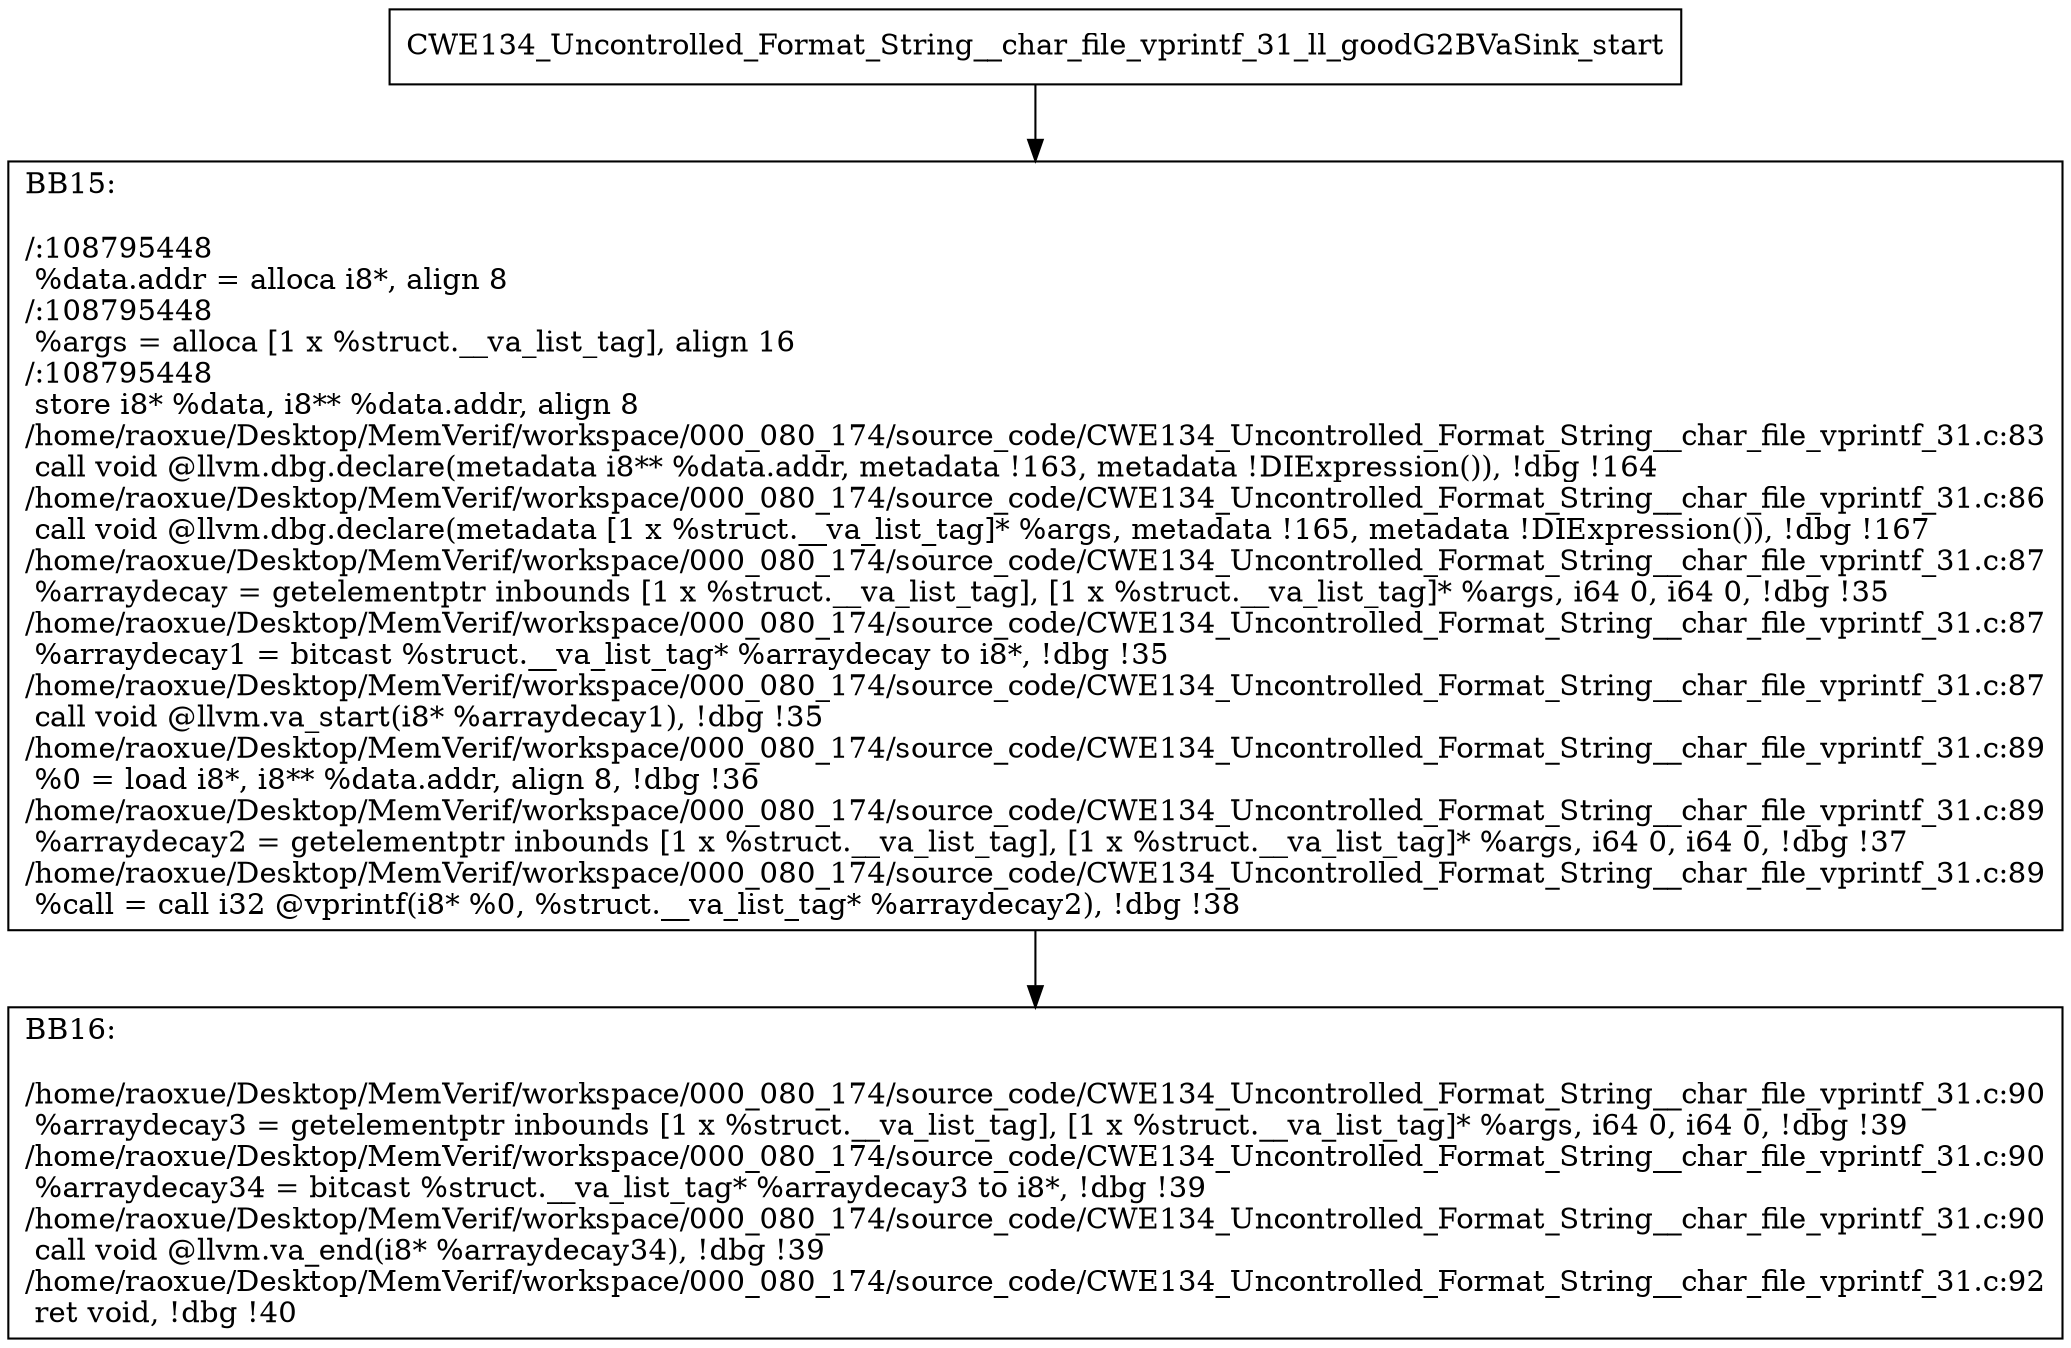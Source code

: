 digraph "CFG for'CWE134_Uncontrolled_Format_String__char_file_vprintf_31_ll_goodG2BVaSink' function" {
	BBCWE134_Uncontrolled_Format_String__char_file_vprintf_31_ll_goodG2BVaSink_start[shape=record,label="{CWE134_Uncontrolled_Format_String__char_file_vprintf_31_ll_goodG2BVaSink_start}"];
	BBCWE134_Uncontrolled_Format_String__char_file_vprintf_31_ll_goodG2BVaSink_start-> CWE134_Uncontrolled_Format_String__char_file_vprintf_31_ll_goodG2BVaSinkBB15;
	CWE134_Uncontrolled_Format_String__char_file_vprintf_31_ll_goodG2BVaSinkBB15 [shape=record, label="{BB15:\l\l/:108795448\l
  %data.addr = alloca i8*, align 8\l
/:108795448\l
  %args = alloca [1 x %struct.__va_list_tag], align 16\l
/:108795448\l
  store i8* %data, i8** %data.addr, align 8\l
/home/raoxue/Desktop/MemVerif/workspace/000_080_174/source_code/CWE134_Uncontrolled_Format_String__char_file_vprintf_31.c:83\l
  call void @llvm.dbg.declare(metadata i8** %data.addr, metadata !163, metadata !DIExpression()), !dbg !164\l
/home/raoxue/Desktop/MemVerif/workspace/000_080_174/source_code/CWE134_Uncontrolled_Format_String__char_file_vprintf_31.c:86\l
  call void @llvm.dbg.declare(metadata [1 x %struct.__va_list_tag]* %args, metadata !165, metadata !DIExpression()), !dbg !167\l
/home/raoxue/Desktop/MemVerif/workspace/000_080_174/source_code/CWE134_Uncontrolled_Format_String__char_file_vprintf_31.c:87\l
  %arraydecay = getelementptr inbounds [1 x %struct.__va_list_tag], [1 x %struct.__va_list_tag]* %args, i64 0, i64 0, !dbg !35\l
/home/raoxue/Desktop/MemVerif/workspace/000_080_174/source_code/CWE134_Uncontrolled_Format_String__char_file_vprintf_31.c:87\l
  %arraydecay1 = bitcast %struct.__va_list_tag* %arraydecay to i8*, !dbg !35\l
/home/raoxue/Desktop/MemVerif/workspace/000_080_174/source_code/CWE134_Uncontrolled_Format_String__char_file_vprintf_31.c:87\l
  call void @llvm.va_start(i8* %arraydecay1), !dbg !35\l
/home/raoxue/Desktop/MemVerif/workspace/000_080_174/source_code/CWE134_Uncontrolled_Format_String__char_file_vprintf_31.c:89\l
  %0 = load i8*, i8** %data.addr, align 8, !dbg !36\l
/home/raoxue/Desktop/MemVerif/workspace/000_080_174/source_code/CWE134_Uncontrolled_Format_String__char_file_vprintf_31.c:89\l
  %arraydecay2 = getelementptr inbounds [1 x %struct.__va_list_tag], [1 x %struct.__va_list_tag]* %args, i64 0, i64 0, !dbg !37\l
/home/raoxue/Desktop/MemVerif/workspace/000_080_174/source_code/CWE134_Uncontrolled_Format_String__char_file_vprintf_31.c:89\l
  %call = call i32 @vprintf(i8* %0, %struct.__va_list_tag* %arraydecay2), !dbg !38\l
}"];
	CWE134_Uncontrolled_Format_String__char_file_vprintf_31_ll_goodG2BVaSinkBB15-> CWE134_Uncontrolled_Format_String__char_file_vprintf_31_ll_goodG2BVaSinkBB16;
	CWE134_Uncontrolled_Format_String__char_file_vprintf_31_ll_goodG2BVaSinkBB16 [shape=record, label="{BB16:\l\l/home/raoxue/Desktop/MemVerif/workspace/000_080_174/source_code/CWE134_Uncontrolled_Format_String__char_file_vprintf_31.c:90\l
  %arraydecay3 = getelementptr inbounds [1 x %struct.__va_list_tag], [1 x %struct.__va_list_tag]* %args, i64 0, i64 0, !dbg !39\l
/home/raoxue/Desktop/MemVerif/workspace/000_080_174/source_code/CWE134_Uncontrolled_Format_String__char_file_vprintf_31.c:90\l
  %arraydecay34 = bitcast %struct.__va_list_tag* %arraydecay3 to i8*, !dbg !39\l
/home/raoxue/Desktop/MemVerif/workspace/000_080_174/source_code/CWE134_Uncontrolled_Format_String__char_file_vprintf_31.c:90\l
  call void @llvm.va_end(i8* %arraydecay34), !dbg !39\l
/home/raoxue/Desktop/MemVerif/workspace/000_080_174/source_code/CWE134_Uncontrolled_Format_String__char_file_vprintf_31.c:92\l
  ret void, !dbg !40\l
}"];
}
